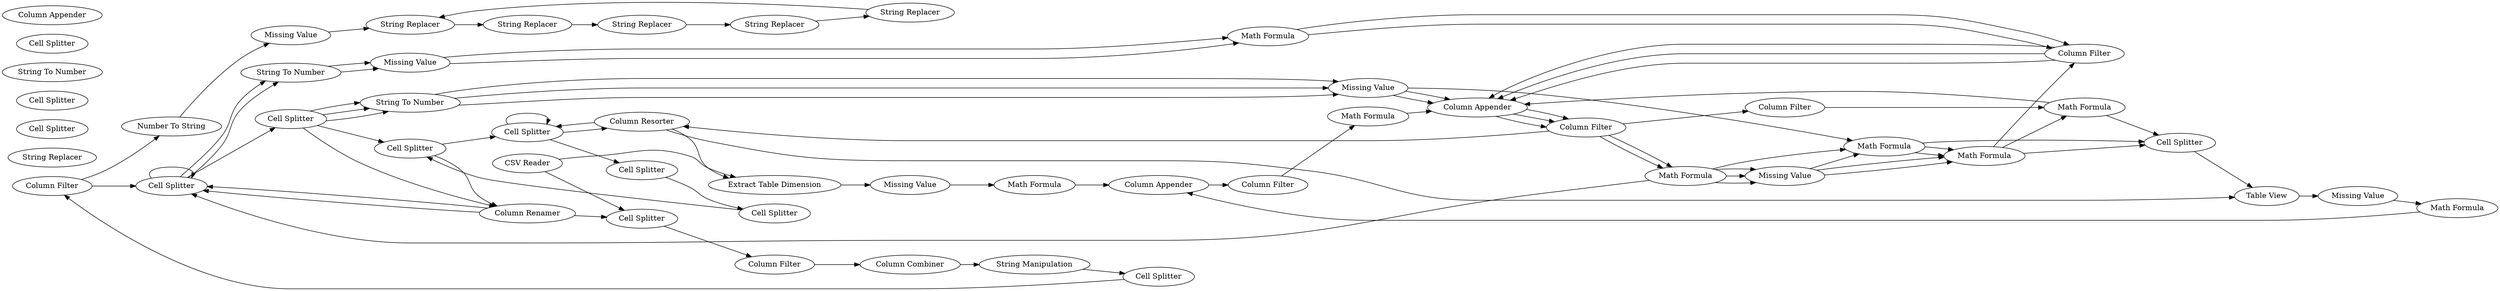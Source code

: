digraph {
	18 [label="Missing Value"]
	20 [label="Number To String"]
	22 [label="String Replacer"]
	23 [label="String Replacer"]
	24 [label="String Replacer"]
	25 [label="String Replacer"]
	26 [label="String Replacer"]
	27 [label="String Replacer"]
	28 [label="String Replacer"]
	29 [label="String Replacer"]
	28 [label="Column Resorter"]
	32 [label="Column Filter"]
	29 [label="Cell Splitter"]
	30 [label="Cell Splitter"]
	31 [label="Cell Splitter"]
	32 [label="Cell Splitter"]
	33 [label="Cell Splitter"]
	34 [label="Cell Splitter"]
	35 [label="Cell Splitter"]
	36 [label="Cell Splitter"]
	37 [label="Cell Splitter"]
	34 [label="Column Renamer"]
	4 [label="Cell Splitter"]
	5 [label="Column Filter"]
	9 [label="Column Combiner"]
	10 [label="String Manipulation"]
	15 [label="Cell Splitter"]
	16 [label="Column Filter"]
	36 [label="Cell Splitter"]
	37 [label="Cell Splitter"]
	38 [label="String To Number"]
	40 [label="Missing Value"]
	41 [label="Math Formula"]
	42 [label="String To Number"]
	43 [label="Missing Value"]
	47 [label="Column Filter"]
	49 [label="Column Appender"]
	50 [label="Column Filter"]
	51 [label="Math Formula"]
	36 [label="Cell Splitter"]
	37 [label="Cell Splitter"]
	42 [label="String To Number"]
	43 [label="Missing Value"]
	47 [label="Column Filter"]
	49 [label="Column Appender"]
	50 [label="Column Filter"]
	51 [label="Math Formula"]
	53 [label="Cell Splitter"]
	54 [label="String To Number"]
	55 [label="Missing Value"]
	56 [label="Math Formula"]
	54 [label="Column Filter"]
	55 [label="Column Filter"]
	56 [label="Column Appender"]
	57 [label="Column Filter"]
	36 [label="Cell Splitter"]
	37 [label="Cell Splitter"]
	38 [label="String To Number"]
	40 [label="Missing Value"]
	41 [label="Math Formula"]
	42 [label="String To Number"]
	43 [label="Missing Value"]
	47 [label="Column Filter"]
	49 [label="Column Appender"]
	50 [label="Column Filter"]
	52 [label="Cell Splitter"]
	53 [label="String To Number"]
	54 [label="Missing Value"]
	55 [label="Math Formula"]
	56 [label="Math Formula"]
	57 [label="Math Formula"]
	58 [label="Column Appender"]
	59 [label="Column Filter"]
	60 [label="Cell Splitter"]
	61 [label="String To Number"]
	62 [label="String To Number"]
	63 [label="Missing Value"]
	64 [label="Missing Value"]
	65 [label="Cell Splitter"]
	66 [label="Column Filter"]
	67 [label="Math Formula"]
	68 [label="Math Formula"]
	69 [label="Math Formula"]
	70 [label="Column Appender"]
	60 [label="CSV Reader"]
	61 [label="Table View"]
	62 [label="Extract Table Dimension"]
	22 -> 23
	23 -> 24
	24 -> 25
	25 -> 26
	26 -> 22
	29 -> 28
	28 -> 29
	29 -> 30
	30 -> 31
	31 -> 32
	32 -> 29
	37 -> 34
	34 -> 4
	16 -> 36
	36 -> 37
	4 -> 5
	5 -> 9
	9 -> 10
	10 -> 15
	15 -> 16
	36 -> 38
	37 -> 42
	38 -> 40
	40 -> 41
	41 -> 50
	42 -> 43
	43 -> 49
	47 -> 51
	49 -> 47
	50 -> 49
	36 -> 36
	37 -> 42
	42 -> 43
	43 -> 49
	47 -> 51
	49 -> 47
	50 -> 49
	51 -> 54
	54 -> 55
	55 -> 56
	56 -> 50
	36 -> 38
	37 -> 42
	38 -> 40
	40 -> 41
	41 -> 50
	42 -> 43
	43 -> 55
	49 -> 47
	50 -> 49
	51 -> 36
	51 -> 54
	54 -> 56
	55 -> 65
	56 -> 65
	57 -> 49
	47 -> 59
	59 -> 57
	60 -> 62
	61 -> 63
	62 -> 64
	63 -> 67
	64 -> 68
	65 -> 61
	66 -> 69
	67 -> 70
	68 -> 70
	69 -> 49
	70 -> 66
	18 -> 22
	20 -> 18
	29 -> 29
	28 -> 61
	28 -> 62
	32 -> 34
	37 -> 32
	34 -> 36
	34 -> 36
	16 -> 20
	51 -> 54
	51 -> 55
	54 -> 56
	55 -> 56
	56 -> 57
	57 -> 65
	47 -> 28
	60 -> 4
	rankdir=LR
}
